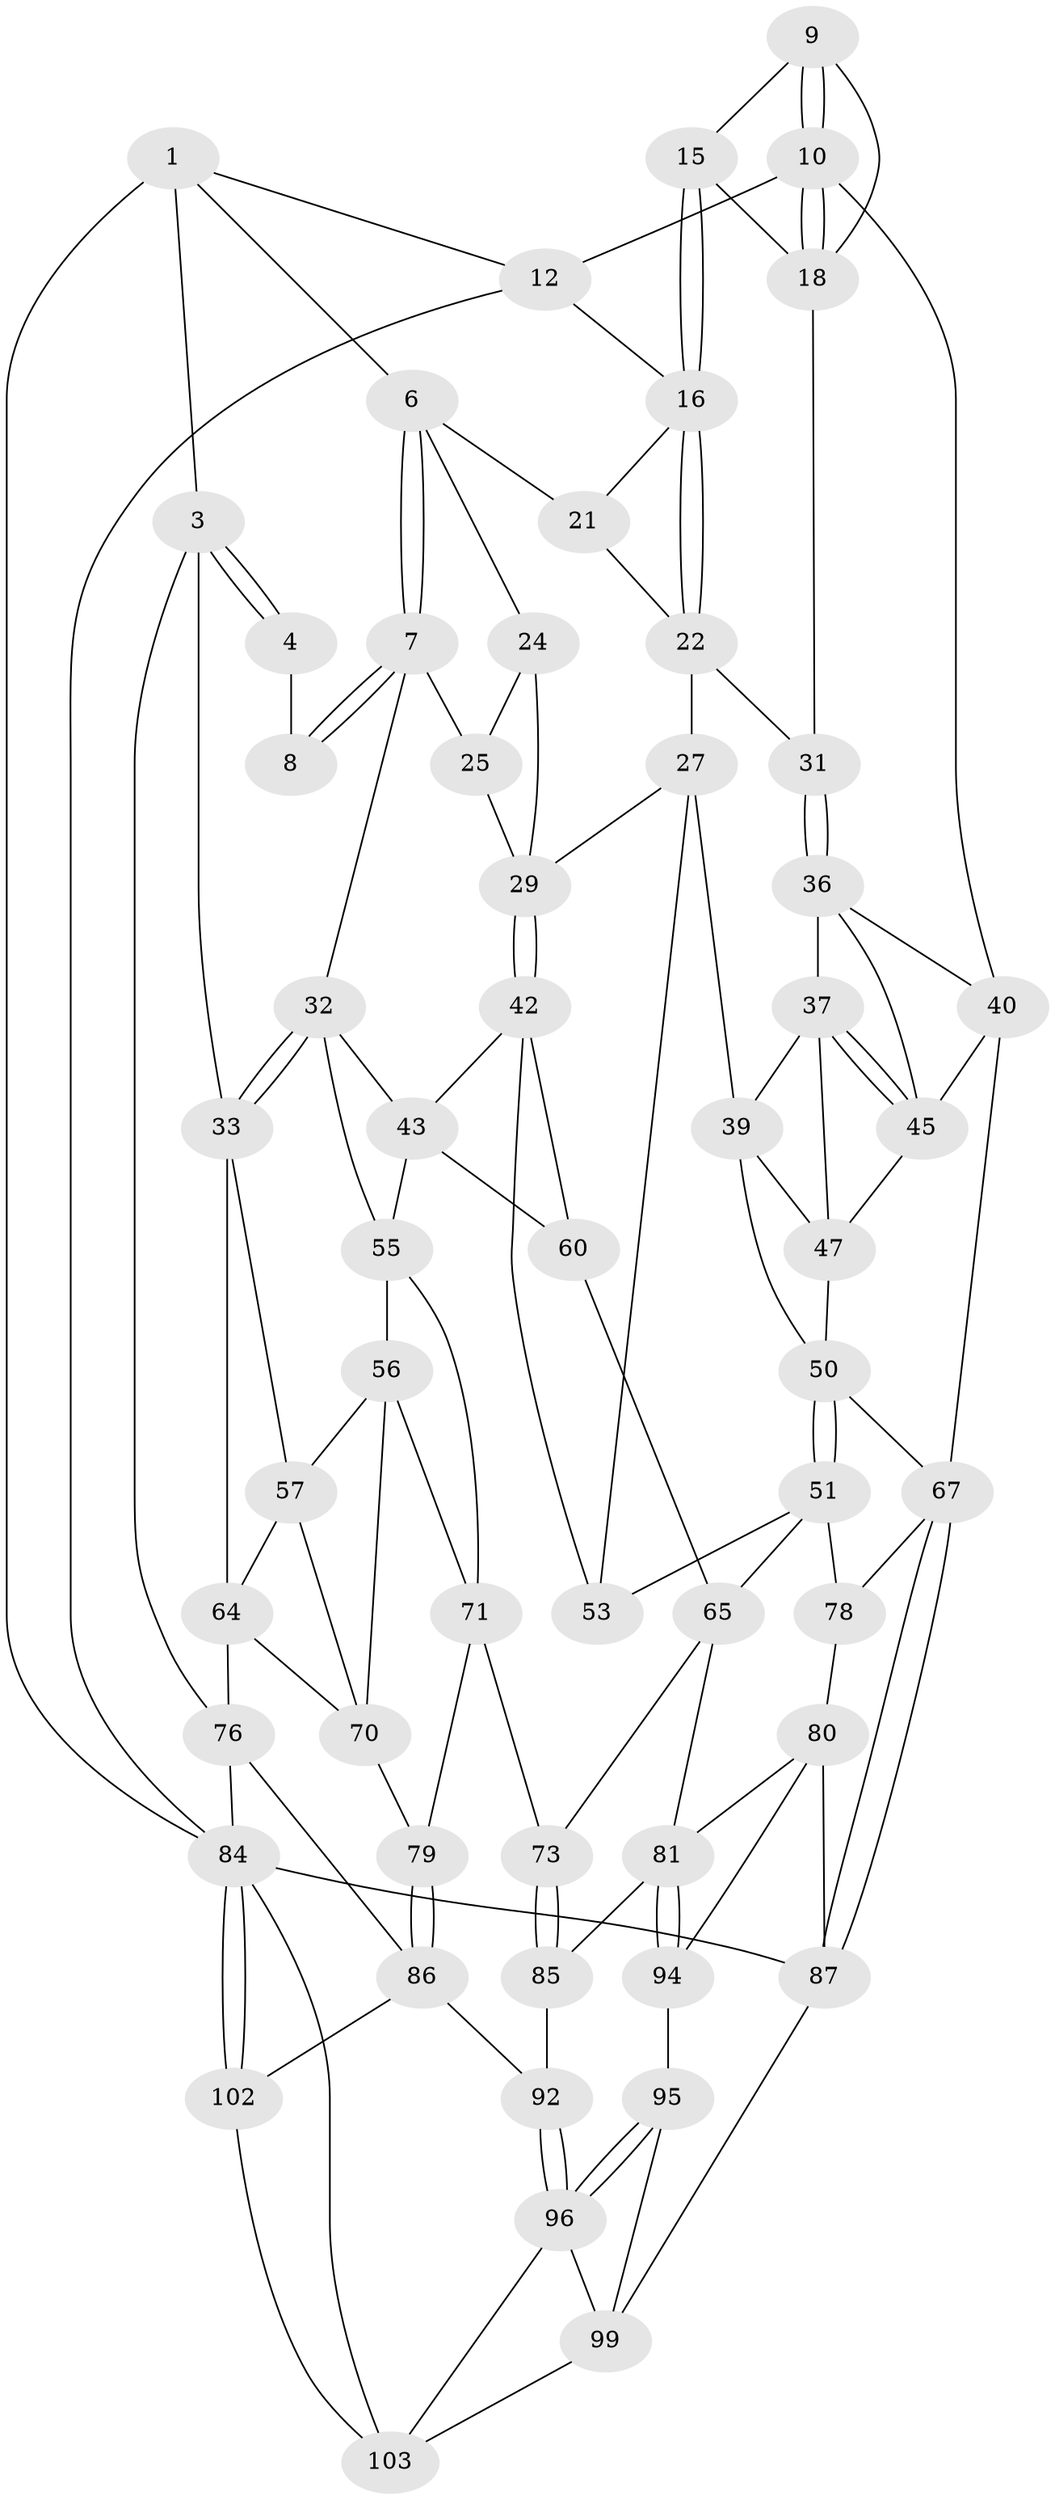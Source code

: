 // Generated by graph-tools (version 1.1) at 2025/52/02/27/25 19:52:42]
// undirected, 58 vertices, 126 edges
graph export_dot {
graph [start="1"]
  node [color=gray90,style=filled];
  1 [pos="+0.23162515091324717+0",super="+2"];
  3 [pos="+0+0",super="+35"];
  4 [pos="+0+0.08941403191739859",super="+5"];
  6 [pos="+0.3568768983638623+0",super="+20"];
  7 [pos="+0.18095906604683829+0.21461908882869402",super="+26"];
  8 [pos="+0.14945440130385915+0.18378776656831022"];
  9 [pos="+0.8761201432856603+0",super="+14"];
  10 [pos="+1+0.2269833366903391",super="+11"];
  12 [pos="+1+0",super="+13"];
  15 [pos="+0.8279299281948125+0.09653823753672312"];
  16 [pos="+0.7829625560649048+0.15837206667920778",super="+17"];
  18 [pos="+1+0.21119878747656398",super="+19"];
  21 [pos="+0.5410528934632646+0"];
  22 [pos="+0.7766756736891385+0.21438098005907455",super="+23"];
  24 [pos="+0.4816615490969706+0"];
  25 [pos="+0.3146303530621441+0.2050749350065796"];
  27 [pos="+0.6597075003237413+0.28364704141270103",super="+28"];
  29 [pos="+0.5459443759591778+0.26082859217109056",super="+30"];
  31 [pos="+0.8479255902760348+0.23690472154108008"];
  32 [pos="+0.20574772766121696+0.28660786988585096",super="+44"];
  33 [pos="+0.1462443183503014+0.3424327892139856",super="+34"];
  36 [pos="+0.8612640965993367+0.3487778771533566",super="+41"];
  37 [pos="+0.8377392230154029+0.3850515061507521",super="+38"];
  39 [pos="+0.6675367575992566+0.295403715864438",super="+49"];
  40 [pos="+1+0.45706322801168964",super="+61"];
  42 [pos="+0.3724826888102642+0.3808807885201417",super="+54"];
  43 [pos="+0.31691067605339146+0.37670422968870104",super="+58"];
  45 [pos="+0.8632812589899045+0.44122580541426193",super="+46"];
  47 [pos="+0.8085885327539594+0.499003923090975",super="+48"];
  50 [pos="+0.7363250973315786+0.5284529666297417",super="+62"];
  51 [pos="+0.7341339505227799+0.5306819029526875",super="+52"];
  53 [pos="+0.5560108866257777+0.44464064711316303"];
  55 [pos="+0.2566746378377428+0.5266739508484727",super="+59"];
  56 [pos="+0.24768637422431583+0.527389881350139",super="+69"];
  57 [pos="+0.17226722764013255+0.45645709318453526",super="+63"];
  60 [pos="+0.39151202483973174+0.5586028597493792"];
  64 [pos="+0.1017535897940564+0.5556296675642425",super="+75"];
  65 [pos="+0.5587594013298245+0.592395275796901",super="+66"];
  67 [pos="+1+0.7537352213079668",super="+68"];
  70 [pos="+0.15000420815257307+0.5600678421977364",super="+77"];
  71 [pos="+0.2720372550061823+0.6746214184890611",super="+72"];
  73 [pos="+0.37886389192461+0.630997786901471",super="+74"];
  76 [pos="+0+0.6282377393094951",super="+83"];
  78 [pos="+0.7605975692736923+0.6133951652608997"];
  79 [pos="+0.18881439065202427+0.74969048851753"];
  80 [pos="+0.7441067586772585+0.6746586711228116",super="+89"];
  81 [pos="+0.598409369402385+0.7010662327612822",super="+82"];
  84 [pos="+0+1",super="+91"];
  85 [pos="+0.46955340633917764+0.7635633188544823",super="+90"];
  86 [pos="+0.17566946052906734+0.8250670771779497",super="+93"];
  87 [pos="+1+0.7935671559467335",super="+88"];
  92 [pos="+0.41324236000588144+0.8498112949750785"];
  94 [pos="+0.6246380280185846+0.7662760454761381",super="+97"];
  95 [pos="+0.6076523062219179+0.8291032712000905",super="+98"];
  96 [pos="+0.5651748563522291+0.9470764005263397",super="+100"];
  99 [pos="+0.7227571286536713+0.9198318633377897",super="+101"];
  102 [pos="+0.3323145610172448+1"];
  103 [pos="+0.5530226690154133+1",super="+104"];
  1 -- 6;
  1 -- 3;
  1 -- 12;
  1 -- 84;
  3 -- 4;
  3 -- 4;
  3 -- 33;
  3 -- 76;
  4 -- 8 [weight=2];
  6 -- 7;
  6 -- 7;
  6 -- 24;
  6 -- 21;
  7 -- 8;
  7 -- 8;
  7 -- 32;
  7 -- 25;
  9 -- 10;
  9 -- 10;
  9 -- 15;
  9 -- 18;
  10 -- 18;
  10 -- 18;
  10 -- 40;
  10 -- 12;
  12 -- 84;
  12 -- 16;
  15 -- 16;
  15 -- 16;
  15 -- 18;
  16 -- 22;
  16 -- 22;
  16 -- 21;
  18 -- 31;
  21 -- 22;
  22 -- 31;
  22 -- 27;
  24 -- 25;
  24 -- 29;
  25 -- 29;
  27 -- 39;
  27 -- 29;
  27 -- 53;
  29 -- 42;
  29 -- 42;
  31 -- 36;
  31 -- 36;
  32 -- 33;
  32 -- 33;
  32 -- 43;
  32 -- 55;
  33 -- 57;
  33 -- 64;
  36 -- 37;
  36 -- 40;
  36 -- 45;
  37 -- 45;
  37 -- 45;
  37 -- 39;
  37 -- 47;
  39 -- 50;
  39 -- 47;
  40 -- 67;
  40 -- 45;
  42 -- 43;
  42 -- 60;
  42 -- 53;
  43 -- 60;
  43 -- 55;
  45 -- 47;
  47 -- 50;
  50 -- 51;
  50 -- 51;
  50 -- 67;
  51 -- 78;
  51 -- 65;
  51 -- 53;
  55 -- 56;
  55 -- 71;
  56 -- 57;
  56 -- 70;
  56 -- 71;
  57 -- 64;
  57 -- 70;
  60 -- 65;
  64 -- 76;
  64 -- 70;
  65 -- 81;
  65 -- 73;
  67 -- 87;
  67 -- 87;
  67 -- 78;
  70 -- 79;
  71 -- 73;
  71 -- 79;
  73 -- 85 [weight=2];
  73 -- 85;
  76 -- 86;
  76 -- 84;
  78 -- 80;
  79 -- 86;
  79 -- 86;
  80 -- 81;
  80 -- 87;
  80 -- 94;
  81 -- 94;
  81 -- 94;
  81 -- 85;
  84 -- 102;
  84 -- 102;
  84 -- 103;
  84 -- 87;
  85 -- 92;
  86 -- 102;
  86 -- 92;
  87 -- 99;
  92 -- 96;
  92 -- 96;
  94 -- 95 [weight=2];
  95 -- 96;
  95 -- 96;
  95 -- 99;
  96 -- 99;
  96 -- 103;
  99 -- 103;
  102 -- 103;
}
